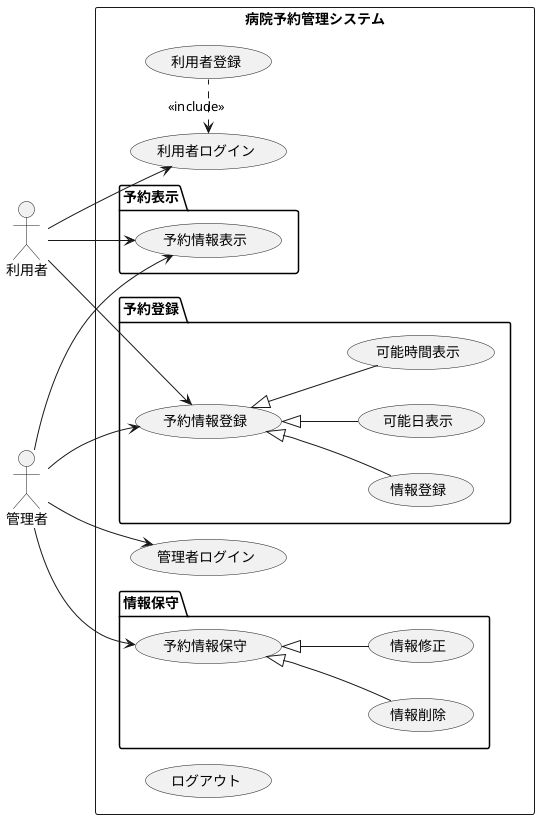 @startuml ユースケース図
left to right direction
actor 利用者
actor 管理者
rectangle 病院予約管理システム {
    usecase 利用者登録
    usecase 利用者ログイン
    usecase 管理者ログイン
    usecase ログアウト
    利用者ログイン <. 利用者登録 : <<include>>
    利用者 --> 利用者ログイン
    管理者 --> 管理者ログイン
        package 予約登録 {
            usecase 予約情報登録
            usecase 情報登録
            usecase 可能日表示
            usecase 可能時間表示
            予約情報登録 <|-- 情報登録
            予約情報登録 <|-- 可能日表示
            予約情報登録 <|-- 可能時間表示
            利用者 --> 予約情報登録
            管理者 --> 予約情報登録
        }
        package 情報保守 {
            usecase 予約情報保守
            usecase 情報修正
            usecase 情報削除
            予約情報保守 <|-- 情報修正
            予約情報保守 <|-- 情報削除
            管理者 --> 予約情報保守 
        }
    
        package 予約表示 {
            usecase 予約情報表示 
            利用者 -> 予約情報表示
            管理者 --> 予約情報表示
        }
}

@endumll